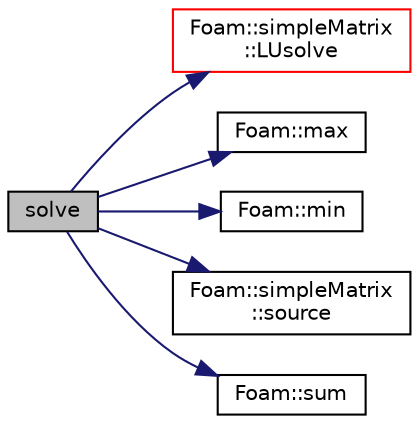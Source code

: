 digraph "solve"
{
  bgcolor="transparent";
  edge [fontname="Helvetica",fontsize="10",labelfontname="Helvetica",labelfontsize="10"];
  node [fontname="Helvetica",fontsize="10",shape=record];
  rankdir="LR";
  Node44 [label="solve",height=0.2,width=0.4,color="black", fillcolor="grey75", style="filled", fontcolor="black"];
  Node44 -> Node45 [color="midnightblue",fontsize="10",style="solid",fontname="Helvetica"];
  Node45 [label="Foam::simpleMatrix\l::LUsolve",height=0.2,width=0.4,color="red",URL="$a28213.html#af0ef730dc0afff3dd70215c280fefc38",tooltip="Solve the matrix using LU decomposition with pivoting. "];
  Node44 -> Node55 [color="midnightblue",fontsize="10",style="solid",fontname="Helvetica"];
  Node55 [label="Foam::max",height=0.2,width=0.4,color="black",URL="$a21851.html#ac993e906cf2774ae77e666bc24e81733"];
  Node44 -> Node56 [color="midnightblue",fontsize="10",style="solid",fontname="Helvetica"];
  Node56 [label="Foam::min",height=0.2,width=0.4,color="black",URL="$a21851.html#a253e112ad2d56d96230ff39ea7f442dc"];
  Node44 -> Node57 [color="midnightblue",fontsize="10",style="solid",fontname="Helvetica"];
  Node57 [label="Foam::simpleMatrix\l::source",height=0.2,width=0.4,color="black",URL="$a28213.html#a4c49d61a0e11bbdadf6646dbe3740560",tooltip="Return access to the source. "];
  Node44 -> Node49 [color="midnightblue",fontsize="10",style="solid",fontname="Helvetica"];
  Node49 [label="Foam::sum",height=0.2,width=0.4,color="black",URL="$a21851.html#a3d8733143aad0e03b300186ab4bef137"];
}

